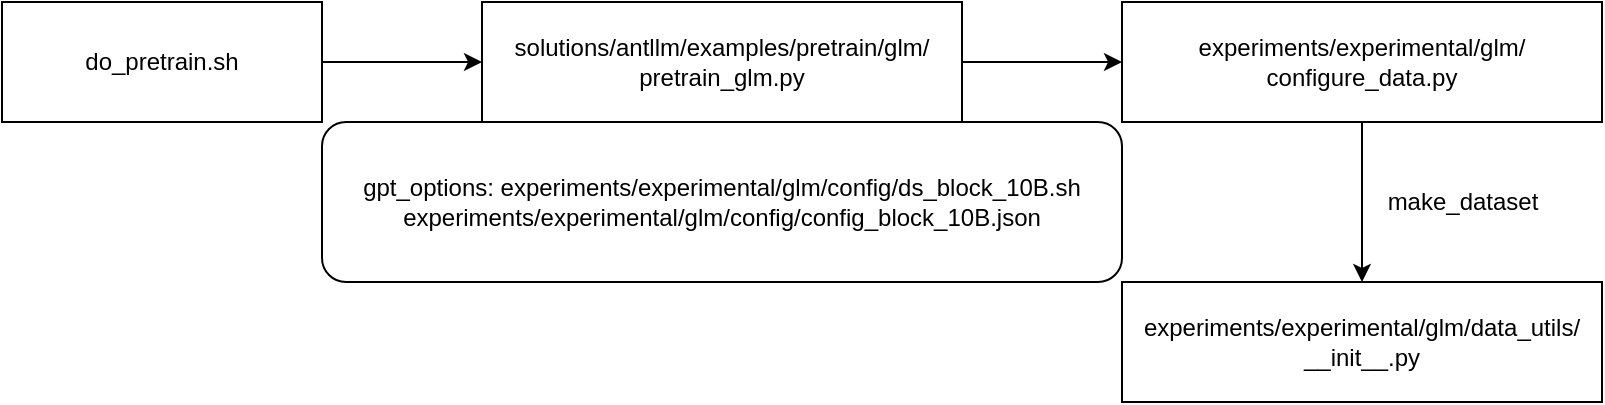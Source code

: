 <mxfile version="21.5.2" type="github">
  <diagram name="第 1 页" id="Tuvks7pTm9T045FGBU0S">
    <mxGraphModel dx="1043" dy="566" grid="1" gridSize="10" guides="1" tooltips="1" connect="1" arrows="1" fold="1" page="1" pageScale="1" pageWidth="827" pageHeight="1169" math="0" shadow="0">
      <root>
        <mxCell id="0" />
        <mxCell id="1" parent="0" />
        <mxCell id="_qyNYfjBGTc0N9jYAM-_-3" value="" style="edgeStyle=orthogonalEdgeStyle;rounded=0;orthogonalLoop=1;jettySize=auto;html=1;" edge="1" parent="1" source="_qyNYfjBGTc0N9jYAM-_-1" target="_qyNYfjBGTc0N9jYAM-_-2">
          <mxGeometry relative="1" as="geometry" />
        </mxCell>
        <mxCell id="_qyNYfjBGTc0N9jYAM-_-1" value="do_pretrain.sh" style="rounded=0;whiteSpace=wrap;html=1;" vertex="1" parent="1">
          <mxGeometry x="80" y="120" width="160" height="60" as="geometry" />
        </mxCell>
        <mxCell id="_qyNYfjBGTc0N9jYAM-_-5" value="" style="edgeStyle=orthogonalEdgeStyle;rounded=0;orthogonalLoop=1;jettySize=auto;html=1;" edge="1" parent="1" source="_qyNYfjBGTc0N9jYAM-_-2" target="_qyNYfjBGTc0N9jYAM-_-4">
          <mxGeometry relative="1" as="geometry" />
        </mxCell>
        <mxCell id="_qyNYfjBGTc0N9jYAM-_-6" value="" style="edgeStyle=orthogonalEdgeStyle;rounded=0;orthogonalLoop=1;jettySize=auto;html=1;" edge="1" parent="1" source="_qyNYfjBGTc0N9jYAM-_-2" target="_qyNYfjBGTc0N9jYAM-_-4">
          <mxGeometry relative="1" as="geometry" />
        </mxCell>
        <mxCell id="_qyNYfjBGTc0N9jYAM-_-8" value="" style="edgeStyle=orthogonalEdgeStyle;rounded=0;orthogonalLoop=1;jettySize=auto;html=1;" edge="1" parent="1" source="_qyNYfjBGTc0N9jYAM-_-2" target="_qyNYfjBGTc0N9jYAM-_-7">
          <mxGeometry relative="1" as="geometry" />
        </mxCell>
        <mxCell id="_qyNYfjBGTc0N9jYAM-_-2" value="solutions/antllm/examples/pretrain/glm/&lt;br&gt;pretrain_glm.py" style="rounded=0;whiteSpace=wrap;html=1;" vertex="1" parent="1">
          <mxGeometry x="320" y="120" width="240" height="60" as="geometry" />
        </mxCell>
        <mxCell id="_qyNYfjBGTc0N9jYAM-_-4" value="gpt_options:&amp;nbsp;experiments/experimental/glm/config/ds_block_10B.sh&lt;br&gt;experiments/experimental/glm/config/config_block_10B.json" style="rounded=1;whiteSpace=wrap;html=1;" vertex="1" parent="1">
          <mxGeometry x="240" y="180" width="400" height="80" as="geometry" />
        </mxCell>
        <mxCell id="_qyNYfjBGTc0N9jYAM-_-10" value="" style="edgeStyle=orthogonalEdgeStyle;rounded=0;orthogonalLoop=1;jettySize=auto;html=1;" edge="1" parent="1" source="_qyNYfjBGTc0N9jYAM-_-7" target="_qyNYfjBGTc0N9jYAM-_-9">
          <mxGeometry relative="1" as="geometry" />
        </mxCell>
        <mxCell id="_qyNYfjBGTc0N9jYAM-_-7" value="experiments/experimental/glm/&lt;br&gt;configure_data.py" style="rounded=0;whiteSpace=wrap;html=1;" vertex="1" parent="1">
          <mxGeometry x="640" y="120" width="240" height="60" as="geometry" />
        </mxCell>
        <mxCell id="_qyNYfjBGTc0N9jYAM-_-9" value="experiments/experimental/glm/data_utils/&lt;br&gt;__init__.py" style="rounded=0;whiteSpace=wrap;html=1;" vertex="1" parent="1">
          <mxGeometry x="640" y="260" width="240" height="60" as="geometry" />
        </mxCell>
        <mxCell id="_qyNYfjBGTc0N9jYAM-_-11" value="make_dataset" style="text;html=1;align=center;verticalAlign=middle;resizable=0;points=[];autosize=1;strokeColor=none;fillColor=none;" vertex="1" parent="1">
          <mxGeometry x="760" y="205" width="100" height="30" as="geometry" />
        </mxCell>
      </root>
    </mxGraphModel>
  </diagram>
</mxfile>
